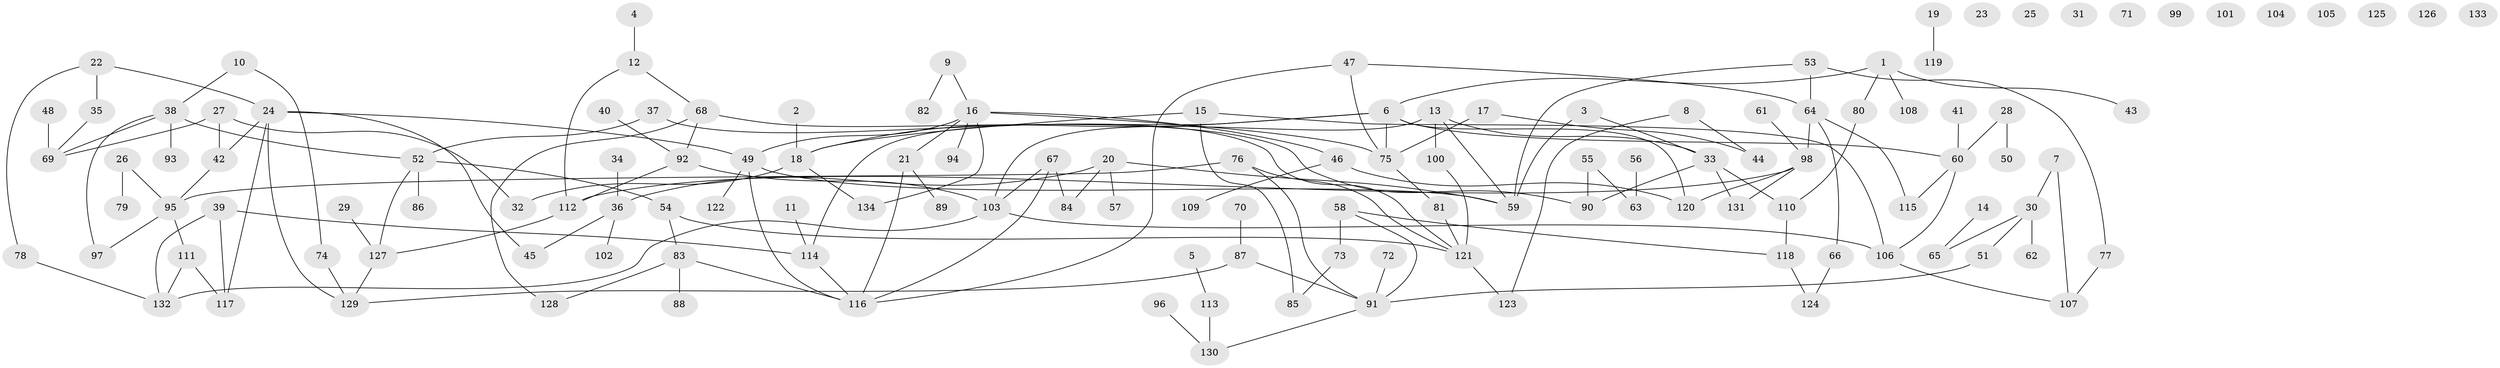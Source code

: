 // Generated by graph-tools (version 1.1) at 2025/39/03/09/25 04:39:42]
// undirected, 134 vertices, 164 edges
graph export_dot {
graph [start="1"]
  node [color=gray90,style=filled];
  1;
  2;
  3;
  4;
  5;
  6;
  7;
  8;
  9;
  10;
  11;
  12;
  13;
  14;
  15;
  16;
  17;
  18;
  19;
  20;
  21;
  22;
  23;
  24;
  25;
  26;
  27;
  28;
  29;
  30;
  31;
  32;
  33;
  34;
  35;
  36;
  37;
  38;
  39;
  40;
  41;
  42;
  43;
  44;
  45;
  46;
  47;
  48;
  49;
  50;
  51;
  52;
  53;
  54;
  55;
  56;
  57;
  58;
  59;
  60;
  61;
  62;
  63;
  64;
  65;
  66;
  67;
  68;
  69;
  70;
  71;
  72;
  73;
  74;
  75;
  76;
  77;
  78;
  79;
  80;
  81;
  82;
  83;
  84;
  85;
  86;
  87;
  88;
  89;
  90;
  91;
  92;
  93;
  94;
  95;
  96;
  97;
  98;
  99;
  100;
  101;
  102;
  103;
  104;
  105;
  106;
  107;
  108;
  109;
  110;
  111;
  112;
  113;
  114;
  115;
  116;
  117;
  118;
  119;
  120;
  121;
  122;
  123;
  124;
  125;
  126;
  127;
  128;
  129;
  130;
  131;
  132;
  133;
  134;
  1 -- 6;
  1 -- 43;
  1 -- 80;
  1 -- 108;
  2 -- 18;
  3 -- 33;
  3 -- 59;
  4 -- 12;
  5 -- 113;
  6 -- 18;
  6 -- 60;
  6 -- 75;
  6 -- 114;
  6 -- 120;
  7 -- 30;
  7 -- 107;
  8 -- 44;
  8 -- 123;
  9 -- 16;
  9 -- 82;
  10 -- 38;
  10 -- 74;
  11 -- 114;
  12 -- 68;
  12 -- 112;
  13 -- 33;
  13 -- 59;
  13 -- 100;
  13 -- 103;
  14 -- 65;
  15 -- 18;
  15 -- 85;
  15 -- 106;
  16 -- 21;
  16 -- 46;
  16 -- 49;
  16 -- 75;
  16 -- 94;
  16 -- 134;
  17 -- 44;
  17 -- 75;
  18 -- 32;
  18 -- 134;
  19 -- 119;
  20 -- 36;
  20 -- 57;
  20 -- 59;
  20 -- 84;
  21 -- 89;
  21 -- 116;
  22 -- 24;
  22 -- 35;
  22 -- 78;
  24 -- 42;
  24 -- 45;
  24 -- 49;
  24 -- 117;
  24 -- 129;
  26 -- 79;
  26 -- 95;
  27 -- 32;
  27 -- 42;
  27 -- 69;
  28 -- 50;
  28 -- 60;
  29 -- 127;
  30 -- 51;
  30 -- 62;
  30 -- 65;
  33 -- 90;
  33 -- 110;
  33 -- 131;
  34 -- 36;
  35 -- 69;
  36 -- 45;
  36 -- 102;
  37 -- 52;
  37 -- 121;
  38 -- 52;
  38 -- 69;
  38 -- 93;
  38 -- 97;
  39 -- 114;
  39 -- 117;
  39 -- 132;
  40 -- 92;
  41 -- 60;
  42 -- 95;
  46 -- 109;
  46 -- 120;
  47 -- 64;
  47 -- 75;
  47 -- 116;
  48 -- 69;
  49 -- 59;
  49 -- 116;
  49 -- 122;
  51 -- 91;
  52 -- 54;
  52 -- 86;
  52 -- 127;
  53 -- 59;
  53 -- 64;
  53 -- 77;
  54 -- 83;
  54 -- 121;
  55 -- 63;
  55 -- 90;
  56 -- 63;
  58 -- 73;
  58 -- 91;
  58 -- 118;
  60 -- 106;
  60 -- 115;
  61 -- 98;
  64 -- 66;
  64 -- 98;
  64 -- 115;
  66 -- 124;
  67 -- 84;
  67 -- 103;
  67 -- 116;
  68 -- 90;
  68 -- 92;
  68 -- 128;
  70 -- 87;
  72 -- 91;
  73 -- 85;
  74 -- 129;
  75 -- 81;
  76 -- 91;
  76 -- 95;
  76 -- 121;
  77 -- 107;
  78 -- 132;
  80 -- 110;
  81 -- 121;
  83 -- 88;
  83 -- 116;
  83 -- 128;
  87 -- 91;
  87 -- 129;
  91 -- 130;
  92 -- 103;
  92 -- 112;
  95 -- 97;
  95 -- 111;
  96 -- 130;
  98 -- 112;
  98 -- 120;
  98 -- 131;
  100 -- 121;
  103 -- 106;
  103 -- 132;
  106 -- 107;
  110 -- 118;
  111 -- 117;
  111 -- 132;
  112 -- 127;
  113 -- 130;
  114 -- 116;
  118 -- 124;
  121 -- 123;
  127 -- 129;
}
